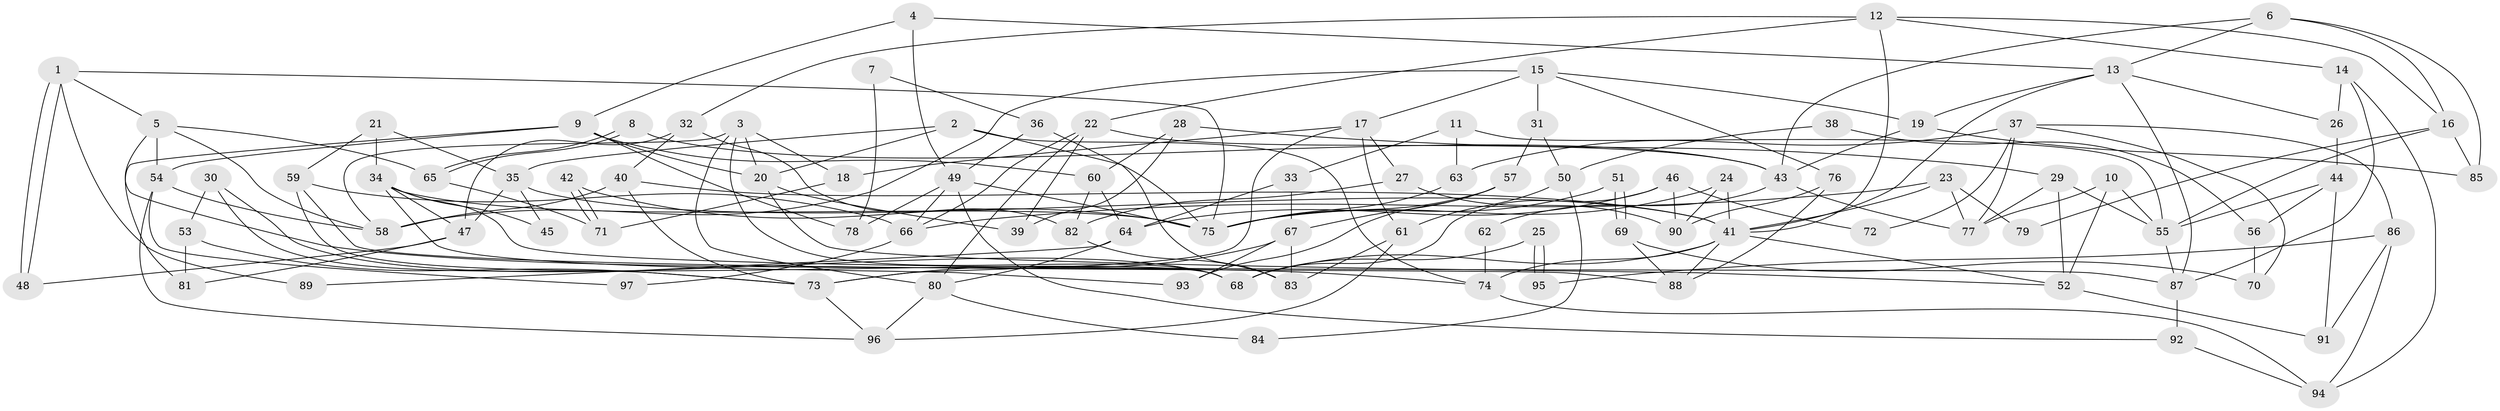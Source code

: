// Generated by graph-tools (version 1.1) at 2025/11/02/27/25 16:11:20]
// undirected, 97 vertices, 194 edges
graph export_dot {
graph [start="1"]
  node [color=gray90,style=filled];
  1;
  2;
  3;
  4;
  5;
  6;
  7;
  8;
  9;
  10;
  11;
  12;
  13;
  14;
  15;
  16;
  17;
  18;
  19;
  20;
  21;
  22;
  23;
  24;
  25;
  26;
  27;
  28;
  29;
  30;
  31;
  32;
  33;
  34;
  35;
  36;
  37;
  38;
  39;
  40;
  41;
  42;
  43;
  44;
  45;
  46;
  47;
  48;
  49;
  50;
  51;
  52;
  53;
  54;
  55;
  56;
  57;
  58;
  59;
  60;
  61;
  62;
  63;
  64;
  65;
  66;
  67;
  68;
  69;
  70;
  71;
  72;
  73;
  74;
  75;
  76;
  77;
  78;
  79;
  80;
  81;
  82;
  83;
  84;
  85;
  86;
  87;
  88;
  89;
  90;
  91;
  92;
  93;
  94;
  95;
  96;
  97;
  1 -- 48;
  1 -- 48;
  1 -- 75;
  1 -- 5;
  1 -- 89;
  2 -- 35;
  2 -- 74;
  2 -- 20;
  2 -- 75;
  3 -- 80;
  3 -- 58;
  3 -- 18;
  3 -- 20;
  3 -- 68;
  4 -- 9;
  4 -- 13;
  4 -- 49;
  5 -- 74;
  5 -- 54;
  5 -- 58;
  5 -- 65;
  6 -- 13;
  6 -- 43;
  6 -- 16;
  6 -- 85;
  7 -- 36;
  7 -- 78;
  8 -- 43;
  8 -- 65;
  8 -- 65;
  9 -- 20;
  9 -- 81;
  9 -- 54;
  9 -- 60;
  9 -- 78;
  10 -- 55;
  10 -- 77;
  10 -- 52;
  11 -- 33;
  11 -- 55;
  11 -- 63;
  12 -- 14;
  12 -- 41;
  12 -- 16;
  12 -- 22;
  12 -- 32;
  13 -- 41;
  13 -- 87;
  13 -- 19;
  13 -- 26;
  14 -- 87;
  14 -- 26;
  14 -- 94;
  15 -- 58;
  15 -- 19;
  15 -- 17;
  15 -- 31;
  15 -- 76;
  16 -- 55;
  16 -- 79;
  16 -- 85;
  17 -- 18;
  17 -- 27;
  17 -- 61;
  17 -- 73;
  18 -- 71;
  19 -- 85;
  19 -- 43;
  20 -- 39;
  20 -- 52;
  21 -- 34;
  21 -- 59;
  21 -- 35;
  22 -- 80;
  22 -- 39;
  22 -- 43;
  22 -- 66;
  23 -- 41;
  23 -- 77;
  23 -- 66;
  23 -- 79;
  24 -- 41;
  24 -- 75;
  24 -- 90;
  25 -- 68;
  25 -- 95;
  25 -- 95;
  26 -- 44;
  27 -- 90;
  27 -- 82;
  28 -- 60;
  28 -- 39;
  28 -- 29;
  29 -- 52;
  29 -- 55;
  29 -- 77;
  30 -- 73;
  30 -- 68;
  30 -- 53;
  31 -- 57;
  31 -- 50;
  32 -- 40;
  32 -- 47;
  32 -- 82;
  33 -- 64;
  33 -- 67;
  34 -- 75;
  34 -- 47;
  34 -- 45;
  34 -- 87;
  34 -- 93;
  35 -- 41;
  35 -- 45;
  35 -- 47;
  36 -- 83;
  36 -- 49;
  37 -- 63;
  37 -- 77;
  37 -- 70;
  37 -- 72;
  37 -- 86;
  38 -- 50;
  38 -- 56;
  40 -- 73;
  40 -- 58;
  40 -- 41;
  41 -- 52;
  41 -- 68;
  41 -- 74;
  41 -- 88;
  42 -- 75;
  42 -- 71;
  42 -- 71;
  43 -- 62;
  43 -- 77;
  44 -- 55;
  44 -- 91;
  44 -- 56;
  46 -- 68;
  46 -- 90;
  46 -- 64;
  46 -- 72;
  47 -- 48;
  47 -- 81;
  49 -- 66;
  49 -- 75;
  49 -- 78;
  49 -- 92;
  50 -- 61;
  50 -- 84;
  51 -- 75;
  51 -- 69;
  51 -- 69;
  52 -- 91;
  53 -- 73;
  53 -- 81;
  54 -- 58;
  54 -- 96;
  54 -- 97;
  55 -- 87;
  56 -- 70;
  57 -- 67;
  57 -- 75;
  57 -- 93;
  59 -- 68;
  59 -- 66;
  59 -- 88;
  60 -- 82;
  60 -- 64;
  61 -- 83;
  61 -- 96;
  62 -- 74;
  63 -- 75;
  64 -- 80;
  64 -- 89;
  65 -- 71;
  66 -- 97;
  67 -- 93;
  67 -- 73;
  67 -- 83;
  69 -- 88;
  69 -- 70;
  73 -- 96;
  74 -- 94;
  76 -- 88;
  76 -- 90;
  80 -- 96;
  80 -- 84;
  82 -- 83;
  86 -- 94;
  86 -- 91;
  86 -- 95;
  87 -- 92;
  92 -- 94;
}

